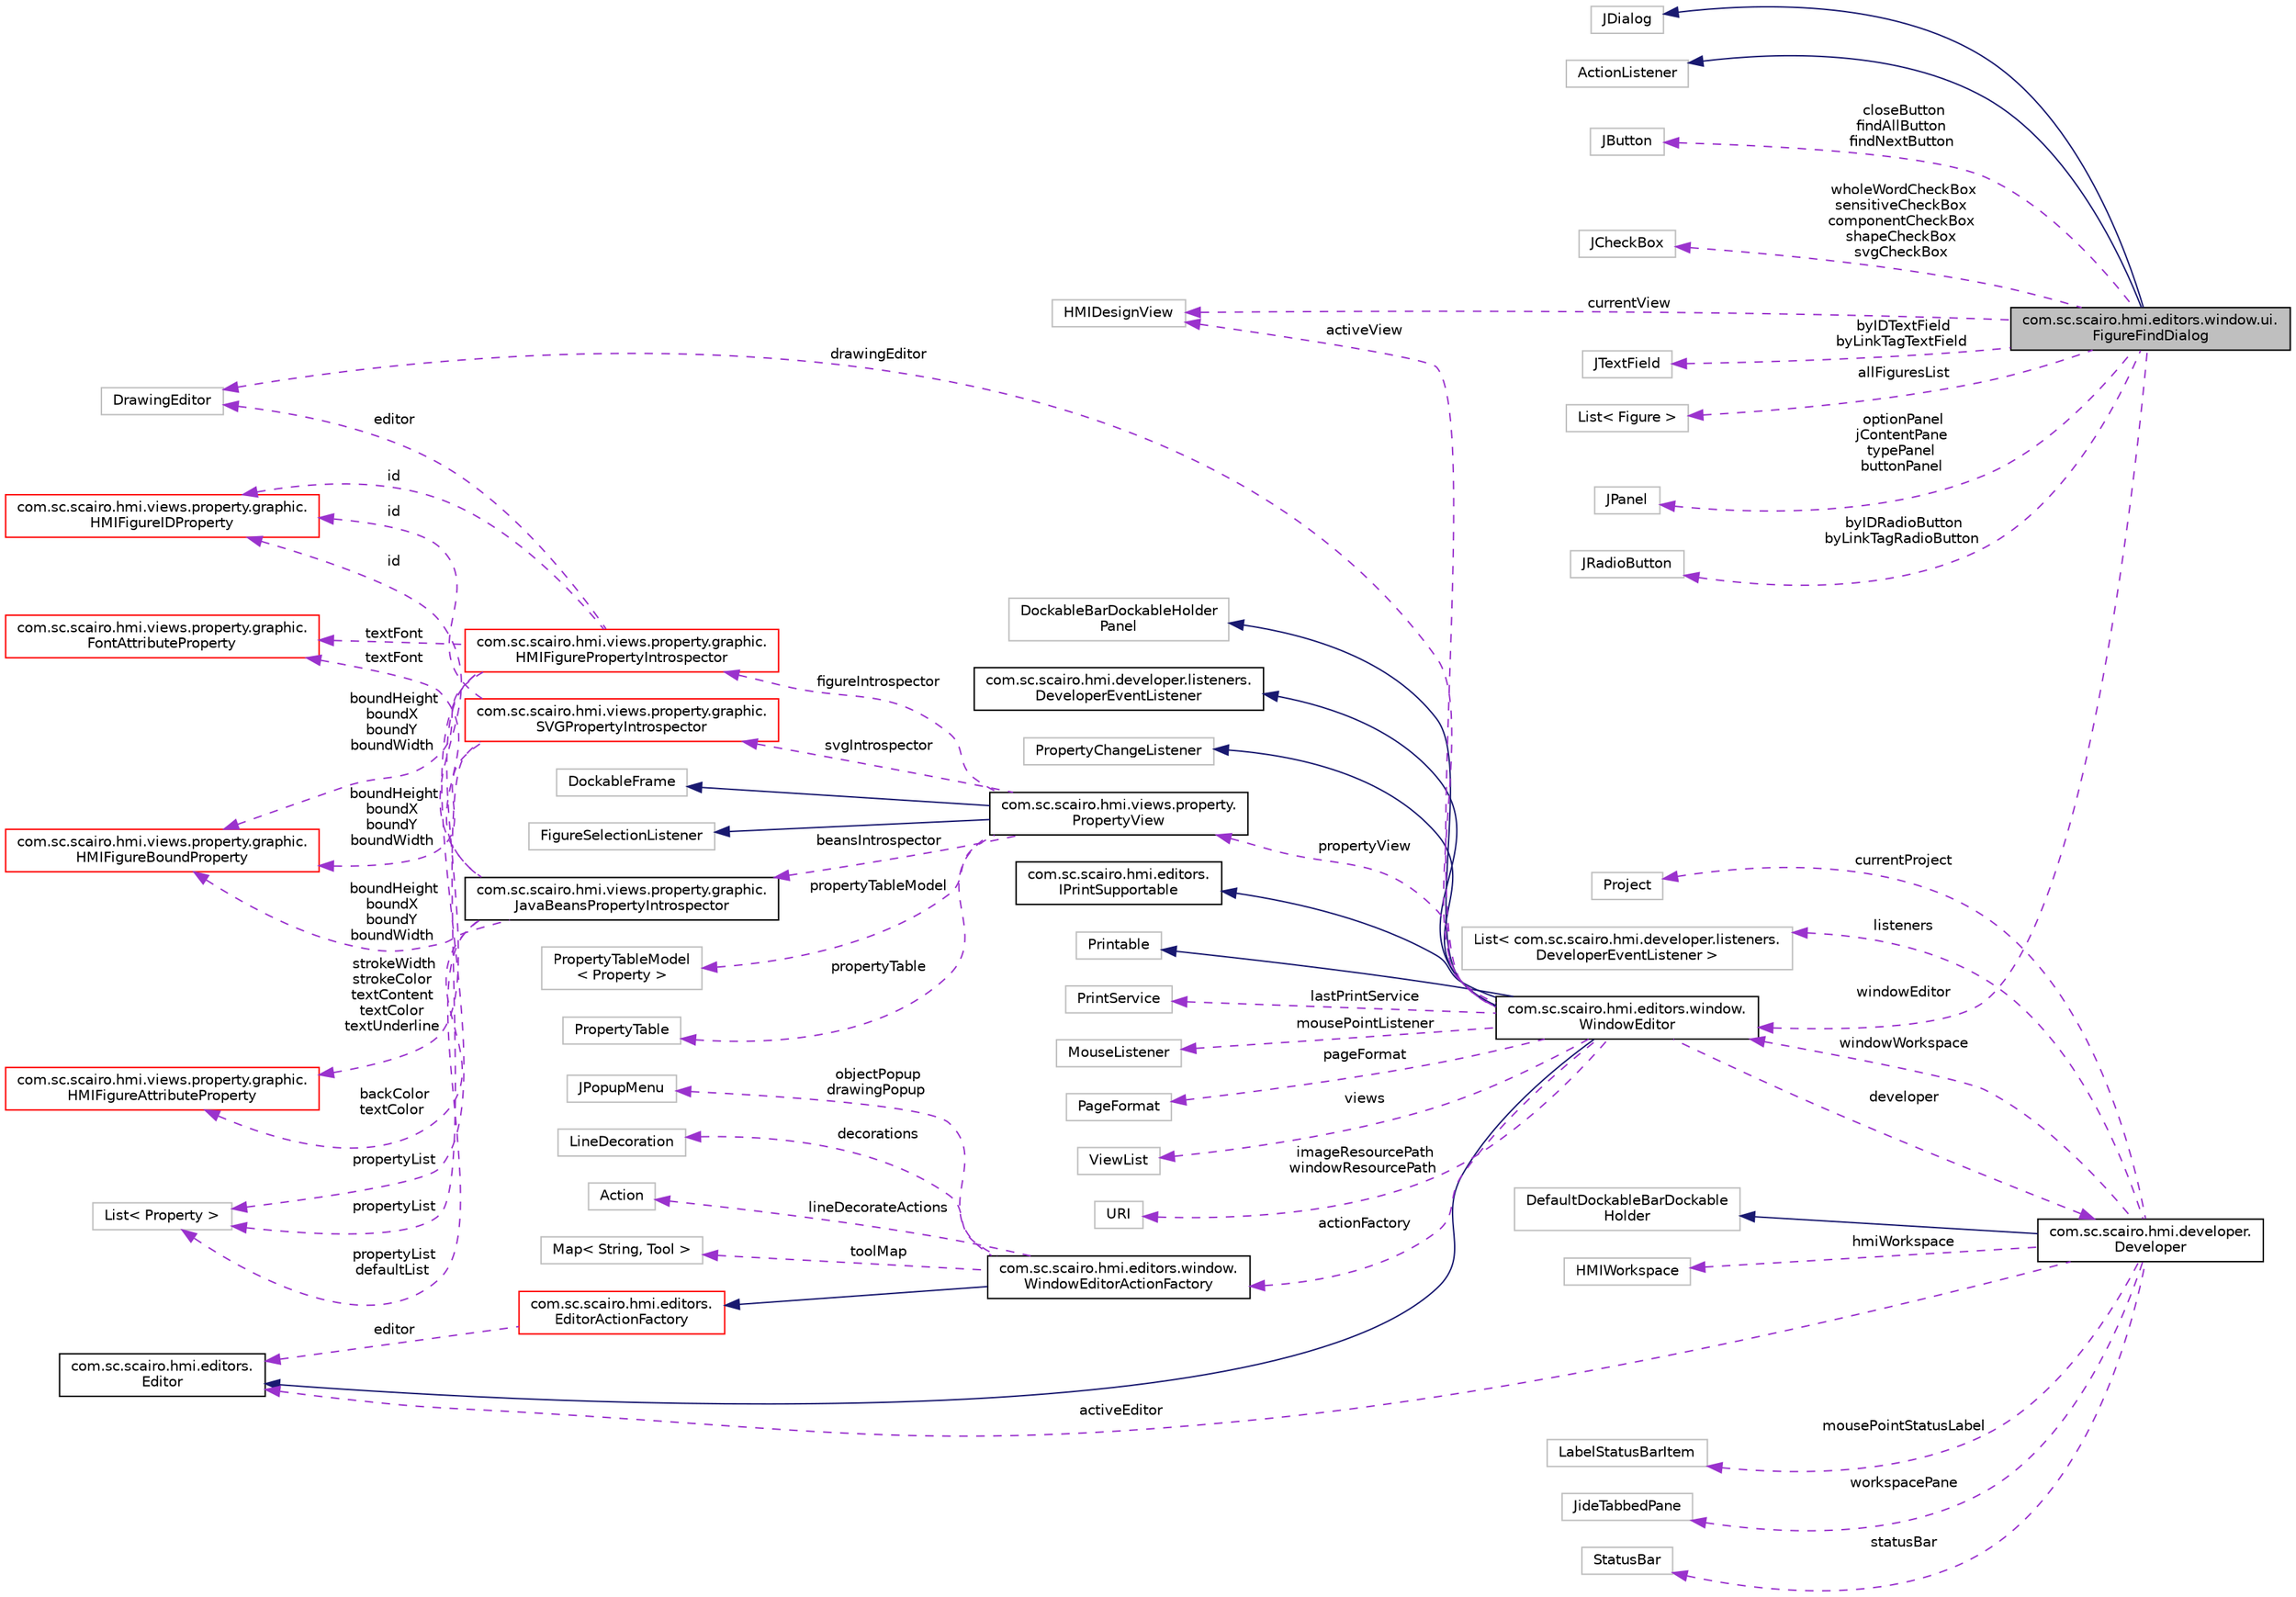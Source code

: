 digraph "com.sc.scairo.hmi.editors.window.ui.FigureFindDialog"
{
 // LATEX_PDF_SIZE
  edge [fontname="Helvetica",fontsize="10",labelfontname="Helvetica",labelfontsize="10"];
  node [fontname="Helvetica",fontsize="10",shape=record];
  rankdir="LR";
  Node1 [label="com.sc.scairo.hmi.editors.window.ui.\lFigureFindDialog",height=0.2,width=0.4,color="black", fillcolor="grey75", style="filled", fontcolor="black",tooltip=" "];
  Node2 -> Node1 [dir="back",color="midnightblue",fontsize="10",style="solid",fontname="Helvetica"];
  Node2 [label="JDialog",height=0.2,width=0.4,color="grey75", fillcolor="white", style="filled",tooltip=" "];
  Node3 -> Node1 [dir="back",color="midnightblue",fontsize="10",style="solid",fontname="Helvetica"];
  Node3 [label="ActionListener",height=0.2,width=0.4,color="grey75", fillcolor="white", style="filled",tooltip=" "];
  Node4 -> Node1 [dir="back",color="darkorchid3",fontsize="10",style="dashed",label=" closeButton\nfindAllButton\nfindNextButton" ,fontname="Helvetica"];
  Node4 [label="JButton",height=0.2,width=0.4,color="grey75", fillcolor="white", style="filled",tooltip=" "];
  Node5 -> Node1 [dir="back",color="darkorchid3",fontsize="10",style="dashed",label=" wholeWordCheckBox\nsensitiveCheckBox\ncomponentCheckBox\nshapeCheckBox\nsvgCheckBox" ,fontname="Helvetica"];
  Node5 [label="JCheckBox",height=0.2,width=0.4,color="grey75", fillcolor="white", style="filled",tooltip=" "];
  Node6 -> Node1 [dir="back",color="darkorchid3",fontsize="10",style="dashed",label=" windowEditor" ,fontname="Helvetica"];
  Node6 [label="com.sc.scairo.hmi.editors.window.\lWindowEditor",height=0.2,width=0.4,color="black", fillcolor="white", style="filled",URL="$classcom_1_1sc_1_1scairo_1_1hmi_1_1editors_1_1window_1_1_window_editor.html",tooltip=" "];
  Node7 -> Node6 [dir="back",color="midnightblue",fontsize="10",style="solid",fontname="Helvetica"];
  Node7 [label="DockableBarDockableHolder\lPanel",height=0.2,width=0.4,color="grey75", fillcolor="white", style="filled",tooltip=" "];
  Node8 -> Node6 [dir="back",color="midnightblue",fontsize="10",style="solid",fontname="Helvetica"];
  Node8 [label="com.sc.scairo.hmi.developer.listeners.\lDeveloperEventListener",height=0.2,width=0.4,color="black", fillcolor="white", style="filled",URL="$interfacecom_1_1sc_1_1scairo_1_1hmi_1_1developer_1_1listeners_1_1_developer_event_listener.html",tooltip=" "];
  Node9 -> Node6 [dir="back",color="midnightblue",fontsize="10",style="solid",fontname="Helvetica"];
  Node9 [label="PropertyChangeListener",height=0.2,width=0.4,color="grey75", fillcolor="white", style="filled",tooltip=" "];
  Node10 -> Node6 [dir="back",color="midnightblue",fontsize="10",style="solid",fontname="Helvetica"];
  Node10 [label="com.sc.scairo.hmi.editors.\lEditor",height=0.2,width=0.4,color="black", fillcolor="white", style="filled",URL="$interfacecom_1_1sc_1_1scairo_1_1hmi_1_1editors_1_1_editor.html",tooltip=" "];
  Node11 -> Node6 [dir="back",color="midnightblue",fontsize="10",style="solid",fontname="Helvetica"];
  Node11 [label="com.sc.scairo.hmi.editors.\lIPrintSupportable",height=0.2,width=0.4,color="black", fillcolor="white", style="filled",URL="$interfacecom_1_1sc_1_1scairo_1_1hmi_1_1editors_1_1_i_print_supportable.html",tooltip=" "];
  Node12 -> Node6 [dir="back",color="midnightblue",fontsize="10",style="solid",fontname="Helvetica"];
  Node12 [label="Printable",height=0.2,width=0.4,color="grey75", fillcolor="white", style="filled",tooltip=" "];
  Node13 -> Node6 [dir="back",color="darkorchid3",fontsize="10",style="dashed",label=" drawingEditor" ,fontname="Helvetica"];
  Node13 [label="DrawingEditor",height=0.2,width=0.4,color="grey75", fillcolor="white", style="filled",tooltip=" "];
  Node14 -> Node6 [dir="back",color="darkorchid3",fontsize="10",style="dashed",label=" lastPrintService" ,fontname="Helvetica"];
  Node14 [label="PrintService",height=0.2,width=0.4,color="grey75", fillcolor="white", style="filled",tooltip=" "];
  Node15 -> Node6 [dir="back",color="darkorchid3",fontsize="10",style="dashed",label=" mousePointListener" ,fontname="Helvetica"];
  Node15 [label="MouseListener",height=0.2,width=0.4,color="grey75", fillcolor="white", style="filled",tooltip=" "];
  Node16 -> Node6 [dir="back",color="darkorchid3",fontsize="10",style="dashed",label=" pageFormat" ,fontname="Helvetica"];
  Node16 [label="PageFormat",height=0.2,width=0.4,color="grey75", fillcolor="white", style="filled",tooltip=" "];
  Node17 -> Node6 [dir="back",color="darkorchid3",fontsize="10",style="dashed",label=" views" ,fontname="Helvetica"];
  Node17 [label="ViewList",height=0.2,width=0.4,color="grey75", fillcolor="white", style="filled",tooltip=" "];
  Node18 -> Node6 [dir="back",color="darkorchid3",fontsize="10",style="dashed",label=" imageResourcePath\nwindowResourcePath" ,fontname="Helvetica"];
  Node18 [label="URI",height=0.2,width=0.4,color="grey75", fillcolor="white", style="filled",tooltip=" "];
  Node19 -> Node6 [dir="back",color="darkorchid3",fontsize="10",style="dashed",label=" activeView" ,fontname="Helvetica"];
  Node19 [label="HMIDesignView",height=0.2,width=0.4,color="grey75", fillcolor="white", style="filled",tooltip=" "];
  Node20 -> Node6 [dir="back",color="darkorchid3",fontsize="10",style="dashed",label=" developer" ,fontname="Helvetica"];
  Node20 [label="com.sc.scairo.hmi.developer.\lDeveloper",height=0.2,width=0.4,color="black", fillcolor="white", style="filled",URL="$classcom_1_1sc_1_1scairo_1_1hmi_1_1developer_1_1_developer.html",tooltip=" "];
  Node21 -> Node20 [dir="back",color="midnightblue",fontsize="10",style="solid",fontname="Helvetica"];
  Node21 [label="DefaultDockableBarDockable\lHolder",height=0.2,width=0.4,color="grey75", fillcolor="white", style="filled",tooltip=" "];
  Node22 -> Node20 [dir="back",color="darkorchid3",fontsize="10",style="dashed",label=" hmiWorkspace" ,fontname="Helvetica"];
  Node22 [label="HMIWorkspace",height=0.2,width=0.4,color="grey75", fillcolor="white", style="filled",tooltip=" "];
  Node6 -> Node20 [dir="back",color="darkorchid3",fontsize="10",style="dashed",label=" windowWorkspace" ,fontname="Helvetica"];
  Node23 -> Node20 [dir="back",color="darkorchid3",fontsize="10",style="dashed",label=" mousePointStatusLabel" ,fontname="Helvetica"];
  Node23 [label="LabelStatusBarItem",height=0.2,width=0.4,color="grey75", fillcolor="white", style="filled",tooltip=" "];
  Node24 -> Node20 [dir="back",color="darkorchid3",fontsize="10",style="dashed",label=" workspacePane" ,fontname="Helvetica"];
  Node24 [label="JideTabbedPane",height=0.2,width=0.4,color="grey75", fillcolor="white", style="filled",tooltip=" "];
  Node25 -> Node20 [dir="back",color="darkorchid3",fontsize="10",style="dashed",label=" statusBar" ,fontname="Helvetica"];
  Node25 [label="StatusBar",height=0.2,width=0.4,color="grey75", fillcolor="white", style="filled",tooltip=" "];
  Node26 -> Node20 [dir="back",color="darkorchid3",fontsize="10",style="dashed",label=" currentProject" ,fontname="Helvetica"];
  Node26 [label="Project",height=0.2,width=0.4,color="grey75", fillcolor="white", style="filled",tooltip=" "];
  Node27 -> Node20 [dir="back",color="darkorchid3",fontsize="10",style="dashed",label=" listeners" ,fontname="Helvetica"];
  Node27 [label="List\< com.sc.scairo.hmi.developer.listeners.\lDeveloperEventListener \>",height=0.2,width=0.4,color="grey75", fillcolor="white", style="filled",tooltip=" "];
  Node10 -> Node20 [dir="back",color="darkorchid3",fontsize="10",style="dashed",label=" activeEditor" ,fontname="Helvetica"];
  Node28 -> Node6 [dir="back",color="darkorchid3",fontsize="10",style="dashed",label=" propertyView" ,fontname="Helvetica"];
  Node28 [label="com.sc.scairo.hmi.views.property.\lPropertyView",height=0.2,width=0.4,color="black", fillcolor="white", style="filled",URL="$classcom_1_1sc_1_1scairo_1_1hmi_1_1views_1_1property_1_1_property_view.html",tooltip=" "];
  Node29 -> Node28 [dir="back",color="midnightblue",fontsize="10",style="solid",fontname="Helvetica"];
  Node29 [label="DockableFrame",height=0.2,width=0.4,color="grey75", fillcolor="white", style="filled",tooltip=" "];
  Node30 -> Node28 [dir="back",color="midnightblue",fontsize="10",style="solid",fontname="Helvetica"];
  Node30 [label="FigureSelectionListener",height=0.2,width=0.4,color="grey75", fillcolor="white", style="filled",tooltip=" "];
  Node31 -> Node28 [dir="back",color="darkorchid3",fontsize="10",style="dashed",label=" beansIntrospector" ,fontname="Helvetica"];
  Node31 [label="com.sc.scairo.hmi.views.property.graphic.\lJavaBeansPropertyIntrospector",height=0.2,width=0.4,color="black", fillcolor="white", style="filled",URL="$classcom_1_1sc_1_1scairo_1_1hmi_1_1views_1_1property_1_1graphic_1_1_java_beans_property_introspector.html",tooltip=" "];
  Node32 -> Node31 [dir="back",color="darkorchid3",fontsize="10",style="dashed",label=" boundHeight\nboundX\nboundY\nboundWidth" ,fontname="Helvetica"];
  Node32 [label="com.sc.scairo.hmi.views.property.graphic.\lHMIFigureBoundProperty",height=0.2,width=0.4,color="red", fillcolor="white", style="filled",URL="$classcom_1_1sc_1_1scairo_1_1hmi_1_1views_1_1property_1_1graphic_1_1_h_m_i_figure_bound_property.html",tooltip=" "];
  Node37 -> Node31 [dir="back",color="darkorchid3",fontsize="10",style="dashed",label=" id" ,fontname="Helvetica"];
  Node37 [label="com.sc.scairo.hmi.views.property.graphic.\lHMIFigureIDProperty",height=0.2,width=0.4,color="red", fillcolor="white", style="filled",URL="$classcom_1_1sc_1_1scairo_1_1hmi_1_1views_1_1property_1_1graphic_1_1_h_m_i_figure_i_d_property.html",tooltip=" "];
  Node39 -> Node31 [dir="back",color="darkorchid3",fontsize="10",style="dashed",label=" propertyList\ndefaultList" ,fontname="Helvetica"];
  Node39 [label="List\< Property \>",height=0.2,width=0.4,color="grey75", fillcolor="white", style="filled",tooltip=" "];
  Node40 -> Node31 [dir="back",color="darkorchid3",fontsize="10",style="dashed",label=" backColor\ntextColor" ,fontname="Helvetica"];
  Node40 [label="com.sc.scairo.hmi.views.property.graphic.\lHMIFigureAttributeProperty",height=0.2,width=0.4,color="red", fillcolor="white", style="filled",URL="$classcom_1_1sc_1_1scairo_1_1hmi_1_1views_1_1property_1_1graphic_1_1_h_m_i_figure_attribute_property.html",tooltip=" "];
  Node41 -> Node31 [dir="back",color="darkorchid3",fontsize="10",style="dashed",label=" textFont" ,fontname="Helvetica"];
  Node41 [label="com.sc.scairo.hmi.views.property.graphic.\lFontAttributeProperty",height=0.2,width=0.4,color="red", fillcolor="white", style="filled",URL="$classcom_1_1sc_1_1scairo_1_1hmi_1_1views_1_1property_1_1graphic_1_1_font_attribute_property.html",tooltip=" "];
  Node45 -> Node28 [dir="back",color="darkorchid3",fontsize="10",style="dashed",label=" figureIntrospector" ,fontname="Helvetica"];
  Node45 [label="com.sc.scairo.hmi.views.property.graphic.\lHMIFigurePropertyIntrospector",height=0.2,width=0.4,color="red", fillcolor="white", style="filled",URL="$classcom_1_1sc_1_1scairo_1_1hmi_1_1views_1_1property_1_1graphic_1_1_h_m_i_figure_property_introspector.html",tooltip=" "];
  Node13 -> Node45 [dir="back",color="darkorchid3",fontsize="10",style="dashed",label=" editor" ,fontname="Helvetica"];
  Node32 -> Node45 [dir="back",color="darkorchid3",fontsize="10",style="dashed",label=" boundHeight\nboundX\nboundY\nboundWidth" ,fontname="Helvetica"];
  Node37 -> Node45 [dir="back",color="darkorchid3",fontsize="10",style="dashed",label=" id" ,fontname="Helvetica"];
  Node39 -> Node45 [dir="back",color="darkorchid3",fontsize="10",style="dashed",label=" propertyList" ,fontname="Helvetica"];
  Node40 -> Node45 [dir="back",color="darkorchid3",fontsize="10",style="dashed",label=" strokeWidth\nstrokeColor\ntextContent\ntextColor\ntextUnderline" ,fontname="Helvetica"];
  Node41 -> Node45 [dir="back",color="darkorchid3",fontsize="10",style="dashed",label=" textFont" ,fontname="Helvetica"];
  Node49 -> Node28 [dir="back",color="darkorchid3",fontsize="10",style="dashed",label=" propertyTableModel" ,fontname="Helvetica"];
  Node49 [label="PropertyTableModel\l\< Property \>",height=0.2,width=0.4,color="grey75", fillcolor="white", style="filled",tooltip=" "];
  Node50 -> Node28 [dir="back",color="darkorchid3",fontsize="10",style="dashed",label=" propertyTable" ,fontname="Helvetica"];
  Node50 [label="PropertyTable",height=0.2,width=0.4,color="grey75", fillcolor="white", style="filled",tooltip=" "];
  Node51 -> Node28 [dir="back",color="darkorchid3",fontsize="10",style="dashed",label=" svgIntrospector" ,fontname="Helvetica"];
  Node51 [label="com.sc.scairo.hmi.views.property.graphic.\lSVGPropertyIntrospector",height=0.2,width=0.4,color="red", fillcolor="white", style="filled",URL="$classcom_1_1sc_1_1scairo_1_1hmi_1_1views_1_1property_1_1graphic_1_1_s_v_g_property_introspector.html",tooltip=" "];
  Node32 -> Node51 [dir="back",color="darkorchid3",fontsize="10",style="dashed",label=" boundHeight\nboundX\nboundY\nboundWidth" ,fontname="Helvetica"];
  Node37 -> Node51 [dir="back",color="darkorchid3",fontsize="10",style="dashed",label=" id" ,fontname="Helvetica"];
  Node39 -> Node51 [dir="back",color="darkorchid3",fontsize="10",style="dashed",label=" propertyList" ,fontname="Helvetica"];
  Node54 -> Node6 [dir="back",color="darkorchid3",fontsize="10",style="dashed",label=" actionFactory" ,fontname="Helvetica"];
  Node54 [label="com.sc.scairo.hmi.editors.window.\lWindowEditorActionFactory",height=0.2,width=0.4,color="black", fillcolor="white", style="filled",URL="$classcom_1_1sc_1_1scairo_1_1hmi_1_1editors_1_1window_1_1_window_editor_action_factory.html",tooltip=" "];
  Node55 -> Node54 [dir="back",color="midnightblue",fontsize="10",style="solid",fontname="Helvetica"];
  Node55 [label="com.sc.scairo.hmi.editors.\lEditorActionFactory",height=0.2,width=0.4,color="red", fillcolor="white", style="filled",URL="$classcom_1_1sc_1_1scairo_1_1hmi_1_1editors_1_1_editor_action_factory.html",tooltip=" "];
  Node10 -> Node55 [dir="back",color="darkorchid3",fontsize="10",style="dashed",label=" editor" ,fontname="Helvetica"];
  Node58 -> Node54 [dir="back",color="darkorchid3",fontsize="10",style="dashed",label=" objectPopup\ndrawingPopup" ,fontname="Helvetica"];
  Node58 [label="JPopupMenu",height=0.2,width=0.4,color="grey75", fillcolor="white", style="filled",tooltip=" "];
  Node59 -> Node54 [dir="back",color="darkorchid3",fontsize="10",style="dashed",label=" decorations" ,fontname="Helvetica"];
  Node59 [label="LineDecoration",height=0.2,width=0.4,color="grey75", fillcolor="white", style="filled",tooltip=" "];
  Node60 -> Node54 [dir="back",color="darkorchid3",fontsize="10",style="dashed",label=" lineDecorateActions" ,fontname="Helvetica"];
  Node60 [label="Action",height=0.2,width=0.4,color="grey75", fillcolor="white", style="filled",tooltip=" "];
  Node61 -> Node54 [dir="back",color="darkorchid3",fontsize="10",style="dashed",label=" toolMap" ,fontname="Helvetica"];
  Node61 [label="Map\< String, Tool \>",height=0.2,width=0.4,color="grey75", fillcolor="white", style="filled",tooltip=" "];
  Node62 -> Node1 [dir="back",color="darkorchid3",fontsize="10",style="dashed",label=" byIDTextField\nbyLinkTagTextField" ,fontname="Helvetica"];
  Node62 [label="JTextField",height=0.2,width=0.4,color="grey75", fillcolor="white", style="filled",tooltip=" "];
  Node63 -> Node1 [dir="back",color="darkorchid3",fontsize="10",style="dashed",label=" allFiguresList" ,fontname="Helvetica"];
  Node63 [label="List\< Figure \>",height=0.2,width=0.4,color="grey75", fillcolor="white", style="filled",tooltip=" "];
  Node19 -> Node1 [dir="back",color="darkorchid3",fontsize="10",style="dashed",label=" currentView" ,fontname="Helvetica"];
  Node64 -> Node1 [dir="back",color="darkorchid3",fontsize="10",style="dashed",label=" optionPanel\njContentPane\ntypePanel\nbuttonPanel" ,fontname="Helvetica"];
  Node64 [label="JPanel",height=0.2,width=0.4,color="grey75", fillcolor="white", style="filled",tooltip=" "];
  Node65 -> Node1 [dir="back",color="darkorchid3",fontsize="10",style="dashed",label=" byIDRadioButton\nbyLinkTagRadioButton" ,fontname="Helvetica"];
  Node65 [label="JRadioButton",height=0.2,width=0.4,color="grey75", fillcolor="white", style="filled",tooltip=" "];
}
